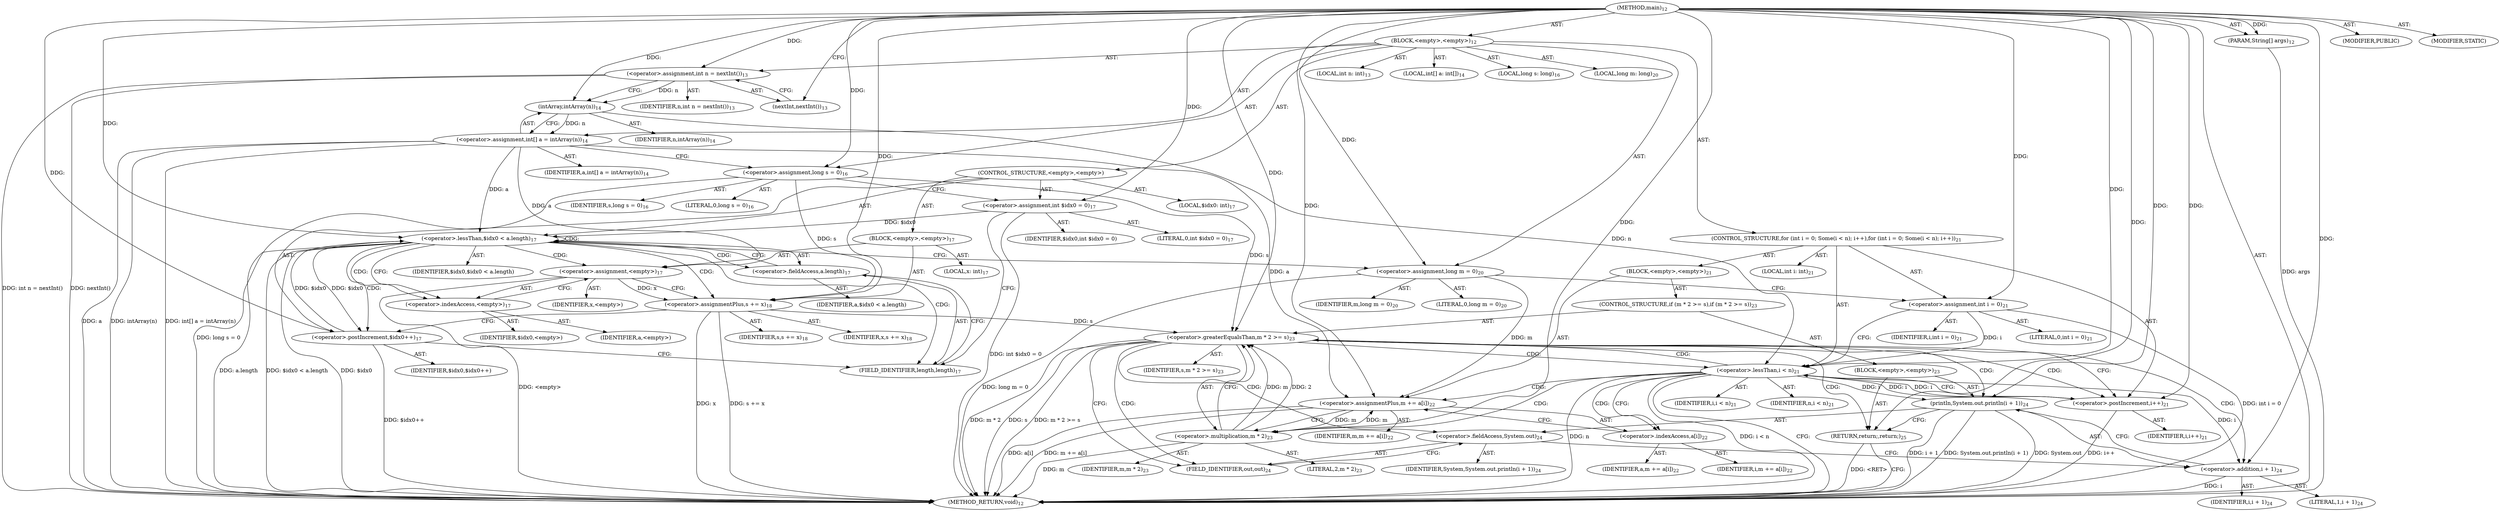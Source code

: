 digraph "main" {  
"24" [label = <(METHOD,main)<SUB>12</SUB>> ]
"25" [label = <(PARAM,String[] args)<SUB>12</SUB>> ]
"26" [label = <(BLOCK,&lt;empty&gt;,&lt;empty&gt;)<SUB>12</SUB>> ]
"27" [label = <(LOCAL,int n: int)<SUB>13</SUB>> ]
"28" [label = <(&lt;operator&gt;.assignment,int n = nextInt())<SUB>13</SUB>> ]
"29" [label = <(IDENTIFIER,n,int n = nextInt())<SUB>13</SUB>> ]
"30" [label = <(nextInt,nextInt())<SUB>13</SUB>> ]
"31" [label = <(LOCAL,int[] a: int[])<SUB>14</SUB>> ]
"32" [label = <(&lt;operator&gt;.assignment,int[] a = intArray(n))<SUB>14</SUB>> ]
"33" [label = <(IDENTIFIER,a,int[] a = intArray(n))<SUB>14</SUB>> ]
"34" [label = <(intArray,intArray(n))<SUB>14</SUB>> ]
"35" [label = <(IDENTIFIER,n,intArray(n))<SUB>14</SUB>> ]
"36" [label = <(LOCAL,long s: long)<SUB>16</SUB>> ]
"37" [label = <(&lt;operator&gt;.assignment,long s = 0)<SUB>16</SUB>> ]
"38" [label = <(IDENTIFIER,s,long s = 0)<SUB>16</SUB>> ]
"39" [label = <(LITERAL,0,long s = 0)<SUB>16</SUB>> ]
"40" [label = <(CONTROL_STRUCTURE,&lt;empty&gt;,&lt;empty&gt;)> ]
"41" [label = <(LOCAL,$idx0: int)<SUB>17</SUB>> ]
"42" [label = <(&lt;operator&gt;.assignment,int $idx0 = 0)<SUB>17</SUB>> ]
"43" [label = <(IDENTIFIER,$idx0,int $idx0 = 0)> ]
"44" [label = <(LITERAL,0,int $idx0 = 0)<SUB>17</SUB>> ]
"45" [label = <(&lt;operator&gt;.lessThan,$idx0 &lt; a.length)<SUB>17</SUB>> ]
"46" [label = <(IDENTIFIER,$idx0,$idx0 &lt; a.length)> ]
"47" [label = <(&lt;operator&gt;.fieldAccess,a.length)<SUB>17</SUB>> ]
"48" [label = <(IDENTIFIER,a,$idx0 &lt; a.length)> ]
"49" [label = <(FIELD_IDENTIFIER,length,length)<SUB>17</SUB>> ]
"50" [label = <(&lt;operator&gt;.postIncrement,$idx0++)<SUB>17</SUB>> ]
"51" [label = <(IDENTIFIER,$idx0,$idx0++)> ]
"52" [label = <(BLOCK,&lt;empty&gt;,&lt;empty&gt;)<SUB>17</SUB>> ]
"53" [label = <(LOCAL,x: int)<SUB>17</SUB>> ]
"54" [label = <(&lt;operator&gt;.assignment,&lt;empty&gt;)<SUB>17</SUB>> ]
"55" [label = <(IDENTIFIER,x,&lt;empty&gt;)> ]
"56" [label = <(&lt;operator&gt;.indexAccess,&lt;empty&gt;)<SUB>17</SUB>> ]
"57" [label = <(IDENTIFIER,a,&lt;empty&gt;)> ]
"58" [label = <(IDENTIFIER,$idx0,&lt;empty&gt;)> ]
"59" [label = <(&lt;operator&gt;.assignmentPlus,s += x)<SUB>18</SUB>> ]
"60" [label = <(IDENTIFIER,s,s += x)<SUB>18</SUB>> ]
"61" [label = <(IDENTIFIER,x,s += x)<SUB>18</SUB>> ]
"62" [label = <(LOCAL,long m: long)<SUB>20</SUB>> ]
"63" [label = <(&lt;operator&gt;.assignment,long m = 0)<SUB>20</SUB>> ]
"64" [label = <(IDENTIFIER,m,long m = 0)<SUB>20</SUB>> ]
"65" [label = <(LITERAL,0,long m = 0)<SUB>20</SUB>> ]
"66" [label = <(CONTROL_STRUCTURE,for (int i = 0; Some(i &lt; n); i++),for (int i = 0; Some(i &lt; n); i++))<SUB>21</SUB>> ]
"67" [label = <(LOCAL,int i: int)<SUB>21</SUB>> ]
"68" [label = <(&lt;operator&gt;.assignment,int i = 0)<SUB>21</SUB>> ]
"69" [label = <(IDENTIFIER,i,int i = 0)<SUB>21</SUB>> ]
"70" [label = <(LITERAL,0,int i = 0)<SUB>21</SUB>> ]
"71" [label = <(&lt;operator&gt;.lessThan,i &lt; n)<SUB>21</SUB>> ]
"72" [label = <(IDENTIFIER,i,i &lt; n)<SUB>21</SUB>> ]
"73" [label = <(IDENTIFIER,n,i &lt; n)<SUB>21</SUB>> ]
"74" [label = <(&lt;operator&gt;.postIncrement,i++)<SUB>21</SUB>> ]
"75" [label = <(IDENTIFIER,i,i++)<SUB>21</SUB>> ]
"76" [label = <(BLOCK,&lt;empty&gt;,&lt;empty&gt;)<SUB>21</SUB>> ]
"77" [label = <(&lt;operator&gt;.assignmentPlus,m += a[i])<SUB>22</SUB>> ]
"78" [label = <(IDENTIFIER,m,m += a[i])<SUB>22</SUB>> ]
"79" [label = <(&lt;operator&gt;.indexAccess,a[i])<SUB>22</SUB>> ]
"80" [label = <(IDENTIFIER,a,m += a[i])<SUB>22</SUB>> ]
"81" [label = <(IDENTIFIER,i,m += a[i])<SUB>22</SUB>> ]
"82" [label = <(CONTROL_STRUCTURE,if (m * 2 &gt;= s),if (m * 2 &gt;= s))<SUB>23</SUB>> ]
"83" [label = <(&lt;operator&gt;.greaterEqualsThan,m * 2 &gt;= s)<SUB>23</SUB>> ]
"84" [label = <(&lt;operator&gt;.multiplication,m * 2)<SUB>23</SUB>> ]
"85" [label = <(IDENTIFIER,m,m * 2)<SUB>23</SUB>> ]
"86" [label = <(LITERAL,2,m * 2)<SUB>23</SUB>> ]
"87" [label = <(IDENTIFIER,s,m * 2 &gt;= s)<SUB>23</SUB>> ]
"88" [label = <(BLOCK,&lt;empty&gt;,&lt;empty&gt;)<SUB>23</SUB>> ]
"89" [label = <(println,System.out.println(i + 1))<SUB>24</SUB>> ]
"90" [label = <(&lt;operator&gt;.fieldAccess,System.out)<SUB>24</SUB>> ]
"91" [label = <(IDENTIFIER,System,System.out.println(i + 1))<SUB>24</SUB>> ]
"92" [label = <(FIELD_IDENTIFIER,out,out)<SUB>24</SUB>> ]
"93" [label = <(&lt;operator&gt;.addition,i + 1)<SUB>24</SUB>> ]
"94" [label = <(IDENTIFIER,i,i + 1)<SUB>24</SUB>> ]
"95" [label = <(LITERAL,1,i + 1)<SUB>24</SUB>> ]
"96" [label = <(RETURN,return;,return;)<SUB>25</SUB>> ]
"97" [label = <(MODIFIER,PUBLIC)> ]
"98" [label = <(MODIFIER,STATIC)> ]
"99" [label = <(METHOD_RETURN,void)<SUB>12</SUB>> ]
  "24" -> "25"  [ label = "AST: "] 
  "24" -> "26"  [ label = "AST: "] 
  "24" -> "97"  [ label = "AST: "] 
  "24" -> "98"  [ label = "AST: "] 
  "24" -> "99"  [ label = "AST: "] 
  "26" -> "27"  [ label = "AST: "] 
  "26" -> "28"  [ label = "AST: "] 
  "26" -> "31"  [ label = "AST: "] 
  "26" -> "32"  [ label = "AST: "] 
  "26" -> "36"  [ label = "AST: "] 
  "26" -> "37"  [ label = "AST: "] 
  "26" -> "40"  [ label = "AST: "] 
  "26" -> "62"  [ label = "AST: "] 
  "26" -> "63"  [ label = "AST: "] 
  "26" -> "66"  [ label = "AST: "] 
  "28" -> "29"  [ label = "AST: "] 
  "28" -> "30"  [ label = "AST: "] 
  "32" -> "33"  [ label = "AST: "] 
  "32" -> "34"  [ label = "AST: "] 
  "34" -> "35"  [ label = "AST: "] 
  "37" -> "38"  [ label = "AST: "] 
  "37" -> "39"  [ label = "AST: "] 
  "40" -> "41"  [ label = "AST: "] 
  "40" -> "42"  [ label = "AST: "] 
  "40" -> "45"  [ label = "AST: "] 
  "40" -> "50"  [ label = "AST: "] 
  "40" -> "52"  [ label = "AST: "] 
  "42" -> "43"  [ label = "AST: "] 
  "42" -> "44"  [ label = "AST: "] 
  "45" -> "46"  [ label = "AST: "] 
  "45" -> "47"  [ label = "AST: "] 
  "47" -> "48"  [ label = "AST: "] 
  "47" -> "49"  [ label = "AST: "] 
  "50" -> "51"  [ label = "AST: "] 
  "52" -> "53"  [ label = "AST: "] 
  "52" -> "54"  [ label = "AST: "] 
  "52" -> "59"  [ label = "AST: "] 
  "54" -> "55"  [ label = "AST: "] 
  "54" -> "56"  [ label = "AST: "] 
  "56" -> "57"  [ label = "AST: "] 
  "56" -> "58"  [ label = "AST: "] 
  "59" -> "60"  [ label = "AST: "] 
  "59" -> "61"  [ label = "AST: "] 
  "63" -> "64"  [ label = "AST: "] 
  "63" -> "65"  [ label = "AST: "] 
  "66" -> "67"  [ label = "AST: "] 
  "66" -> "68"  [ label = "AST: "] 
  "66" -> "71"  [ label = "AST: "] 
  "66" -> "74"  [ label = "AST: "] 
  "66" -> "76"  [ label = "AST: "] 
  "68" -> "69"  [ label = "AST: "] 
  "68" -> "70"  [ label = "AST: "] 
  "71" -> "72"  [ label = "AST: "] 
  "71" -> "73"  [ label = "AST: "] 
  "74" -> "75"  [ label = "AST: "] 
  "76" -> "77"  [ label = "AST: "] 
  "76" -> "82"  [ label = "AST: "] 
  "77" -> "78"  [ label = "AST: "] 
  "77" -> "79"  [ label = "AST: "] 
  "79" -> "80"  [ label = "AST: "] 
  "79" -> "81"  [ label = "AST: "] 
  "82" -> "83"  [ label = "AST: "] 
  "82" -> "88"  [ label = "AST: "] 
  "83" -> "84"  [ label = "AST: "] 
  "83" -> "87"  [ label = "AST: "] 
  "84" -> "85"  [ label = "AST: "] 
  "84" -> "86"  [ label = "AST: "] 
  "88" -> "89"  [ label = "AST: "] 
  "88" -> "96"  [ label = "AST: "] 
  "89" -> "90"  [ label = "AST: "] 
  "89" -> "93"  [ label = "AST: "] 
  "90" -> "91"  [ label = "AST: "] 
  "90" -> "92"  [ label = "AST: "] 
  "93" -> "94"  [ label = "AST: "] 
  "93" -> "95"  [ label = "AST: "] 
  "28" -> "34"  [ label = "CFG: "] 
  "32" -> "37"  [ label = "CFG: "] 
  "37" -> "42"  [ label = "CFG: "] 
  "63" -> "68"  [ label = "CFG: "] 
  "30" -> "28"  [ label = "CFG: "] 
  "34" -> "32"  [ label = "CFG: "] 
  "42" -> "49"  [ label = "CFG: "] 
  "45" -> "56"  [ label = "CFG: "] 
  "45" -> "63"  [ label = "CFG: "] 
  "50" -> "49"  [ label = "CFG: "] 
  "68" -> "71"  [ label = "CFG: "] 
  "71" -> "99"  [ label = "CFG: "] 
  "71" -> "79"  [ label = "CFG: "] 
  "74" -> "71"  [ label = "CFG: "] 
  "47" -> "45"  [ label = "CFG: "] 
  "54" -> "59"  [ label = "CFG: "] 
  "59" -> "50"  [ label = "CFG: "] 
  "77" -> "84"  [ label = "CFG: "] 
  "49" -> "47"  [ label = "CFG: "] 
  "56" -> "54"  [ label = "CFG: "] 
  "79" -> "77"  [ label = "CFG: "] 
  "83" -> "92"  [ label = "CFG: "] 
  "83" -> "74"  [ label = "CFG: "] 
  "84" -> "83"  [ label = "CFG: "] 
  "89" -> "96"  [ label = "CFG: "] 
  "96" -> "99"  [ label = "CFG: "] 
  "90" -> "93"  [ label = "CFG: "] 
  "93" -> "89"  [ label = "CFG: "] 
  "92" -> "90"  [ label = "CFG: "] 
  "24" -> "30"  [ label = "CFG: "] 
  "96" -> "99"  [ label = "DDG: &lt;RET&gt;"] 
  "25" -> "99"  [ label = "DDG: args"] 
  "28" -> "99"  [ label = "DDG: nextInt()"] 
  "28" -> "99"  [ label = "DDG: int n = nextInt()"] 
  "32" -> "99"  [ label = "DDG: a"] 
  "32" -> "99"  [ label = "DDG: intArray(n)"] 
  "32" -> "99"  [ label = "DDG: int[] a = intArray(n)"] 
  "37" -> "99"  [ label = "DDG: long s = 0"] 
  "42" -> "99"  [ label = "DDG: int $idx0 = 0"] 
  "45" -> "99"  [ label = "DDG: $idx0"] 
  "45" -> "99"  [ label = "DDG: a.length"] 
  "45" -> "99"  [ label = "DDG: $idx0 &lt; a.length"] 
  "63" -> "99"  [ label = "DDG: long m = 0"] 
  "68" -> "99"  [ label = "DDG: int i = 0"] 
  "71" -> "99"  [ label = "DDG: n"] 
  "71" -> "99"  [ label = "DDG: i &lt; n"] 
  "77" -> "99"  [ label = "DDG: a[i]"] 
  "77" -> "99"  [ label = "DDG: m += a[i]"] 
  "84" -> "99"  [ label = "DDG: m"] 
  "83" -> "99"  [ label = "DDG: m * 2"] 
  "83" -> "99"  [ label = "DDG: s"] 
  "83" -> "99"  [ label = "DDG: m * 2 &gt;= s"] 
  "74" -> "99"  [ label = "DDG: i++"] 
  "89" -> "99"  [ label = "DDG: System.out"] 
  "93" -> "99"  [ label = "DDG: i"] 
  "89" -> "99"  [ label = "DDG: i + 1"] 
  "89" -> "99"  [ label = "DDG: System.out.println(i + 1)"] 
  "54" -> "99"  [ label = "DDG: &lt;empty&gt;"] 
  "59" -> "99"  [ label = "DDG: x"] 
  "59" -> "99"  [ label = "DDG: s += x"] 
  "50" -> "99"  [ label = "DDG: $idx0++"] 
  "24" -> "25"  [ label = "DDG: "] 
  "24" -> "28"  [ label = "DDG: "] 
  "34" -> "32"  [ label = "DDG: n"] 
  "24" -> "37"  [ label = "DDG: "] 
  "24" -> "63"  [ label = "DDG: "] 
  "24" -> "42"  [ label = "DDG: "] 
  "24" -> "68"  [ label = "DDG: "] 
  "28" -> "34"  [ label = "DDG: n"] 
  "24" -> "34"  [ label = "DDG: "] 
  "42" -> "45"  [ label = "DDG: $idx0"] 
  "50" -> "45"  [ label = "DDG: $idx0"] 
  "24" -> "45"  [ label = "DDG: "] 
  "32" -> "45"  [ label = "DDG: a"] 
  "45" -> "50"  [ label = "DDG: $idx0"] 
  "24" -> "50"  [ label = "DDG: "] 
  "32" -> "54"  [ label = "DDG: a"] 
  "54" -> "59"  [ label = "DDG: x"] 
  "24" -> "59"  [ label = "DDG: "] 
  "68" -> "71"  [ label = "DDG: i"] 
  "74" -> "71"  [ label = "DDG: i"] 
  "24" -> "71"  [ label = "DDG: "] 
  "34" -> "71"  [ label = "DDG: n"] 
  "71" -> "74"  [ label = "DDG: i"] 
  "24" -> "74"  [ label = "DDG: "] 
  "32" -> "77"  [ label = "DDG: a"] 
  "37" -> "59"  [ label = "DDG: s"] 
  "63" -> "77"  [ label = "DDG: m"] 
  "84" -> "77"  [ label = "DDG: m"] 
  "24" -> "77"  [ label = "DDG: "] 
  "84" -> "83"  [ label = "DDG: m"] 
  "84" -> "83"  [ label = "DDG: 2"] 
  "37" -> "83"  [ label = "DDG: s"] 
  "59" -> "83"  [ label = "DDG: s"] 
  "24" -> "83"  [ label = "DDG: "] 
  "24" -> "96"  [ label = "DDG: "] 
  "77" -> "84"  [ label = "DDG: m"] 
  "24" -> "84"  [ label = "DDG: "] 
  "71" -> "89"  [ label = "DDG: i"] 
  "24" -> "89"  [ label = "DDG: "] 
  "71" -> "93"  [ label = "DDG: i"] 
  "24" -> "93"  [ label = "DDG: "] 
  "45" -> "47"  [ label = "CDG: "] 
  "45" -> "49"  [ label = "CDG: "] 
  "45" -> "56"  [ label = "CDG: "] 
  "45" -> "45"  [ label = "CDG: "] 
  "45" -> "50"  [ label = "CDG: "] 
  "45" -> "59"  [ label = "CDG: "] 
  "45" -> "54"  [ label = "CDG: "] 
  "71" -> "77"  [ label = "CDG: "] 
  "71" -> "83"  [ label = "CDG: "] 
  "71" -> "84"  [ label = "CDG: "] 
  "71" -> "79"  [ label = "CDG: "] 
  "83" -> "96"  [ label = "CDG: "] 
  "83" -> "89"  [ label = "CDG: "] 
  "83" -> "71"  [ label = "CDG: "] 
  "83" -> "74"  [ label = "CDG: "] 
  "83" -> "92"  [ label = "CDG: "] 
  "83" -> "93"  [ label = "CDG: "] 
  "83" -> "90"  [ label = "CDG: "] 
}
